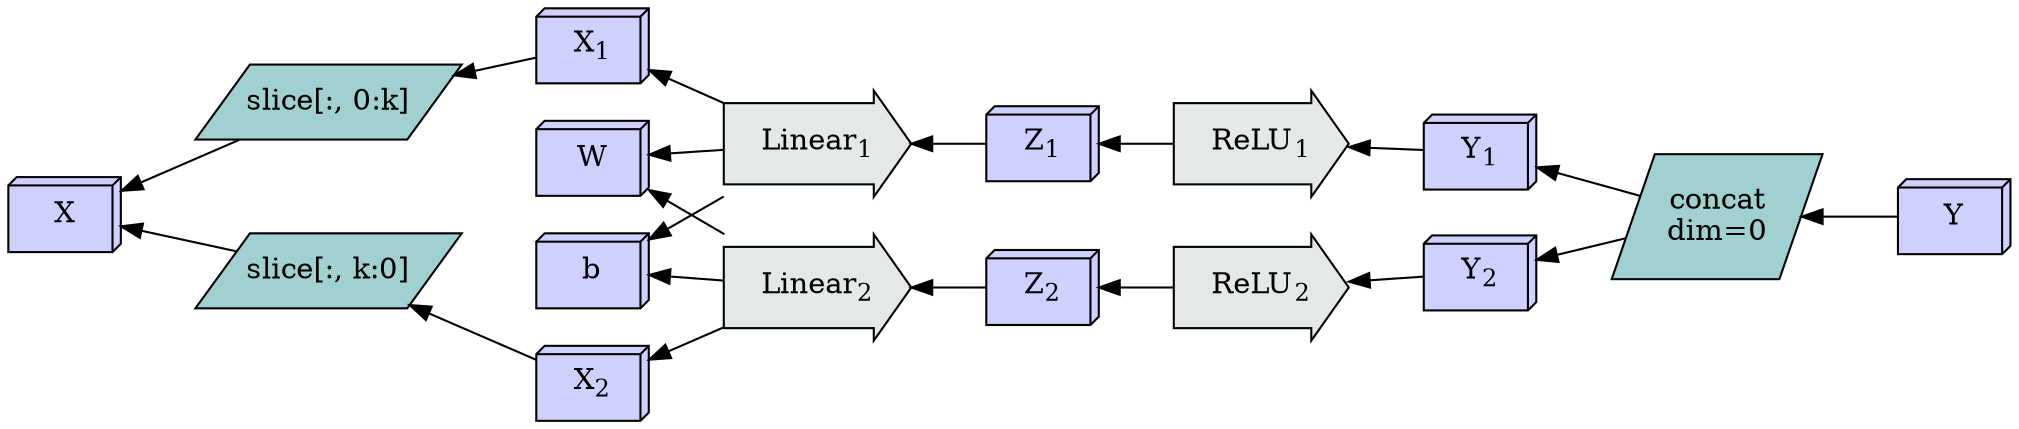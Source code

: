 digraph D {
    rankdir=RL;
    X, X_1, X_2, W, b, Z_1, Z_2, Y, Y_1, Y_2 [shape=box3d, fillcolor="#d0d0ff", style=filled];
    Linear_1, Linear_2, ReLU_1, ReLU_2 [
        shape=rarrow,
        margin=0.25,
        style=filled,
        fillcolor="#E5E8E8",
    ];

    SX1 [
      label=<slice[:, 0:k]>,
      margin=0,
      shape=parallelogram,
      style=filled,
      fillcolor="#a0d0d0",
      color=black,
    ];
    SX2 [
      label=<slice[:, k:0]>,
      margin=0,
      shape=parallelogram,
      style=filled,
      fillcolor="#a0d0d0",
      color=black,
    ];

    SX1 -> X;
    SX2 -> X;

    X_1 [label=<X<sub>1</sub>>];
    X_2 [label=<X<sub>2</sub>>];

    X_1 -> SX1;
    X_2 -> SX2;

    Linear_1 [label=<Linear<sub>1</sub>>];
    Linear_2 [label=<Linear<sub>2</sub>>];
    ReLU_1 [label=<ReLU<sub>1</sub>>];
    ReLU_2 [label=<ReLU<sub>2</sub>>];

    Z_1 [label=<Z<sub>1</sub>>];
    Z_2 [label=<Z<sub>2</sub>>];
    Y_1 [label=<Y<sub>1</sub>>];
    Y_2 [label=<Y<sub>2</sub>>];

    Linear_1 -> X_1;
    Linear_1 -> W;
    Linear_1 -> b;
    Z_1 -> Linear_1;
    ReLU_1 -> Z_1;
    Y_1 -> ReLU_1;

    Linear_2 -> X_2;
    Linear_2 -> W;
    Linear_2 -> b;
    Z_2 -> Linear_2;
    ReLU_2 -> Z_2;
    Y_2 -> ReLU_2;

    SY [
      label=<
         <table border="0" cellspacing="0" cellpadding="0">
           <tr><td>concat</td></tr>
           <tr><td>dim=0</td></tr>
           </table>
      >,
      margin=0,
      shape=parallelogram,
      style=filled,
      fillcolor="#a0d0d0",
      color=black,
    ];

    SY -> Y_1;
    SY -> Y_2;

    Y -> SY;
}
